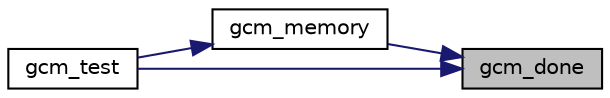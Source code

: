 digraph "gcm_done"
{
 // LATEX_PDF_SIZE
  edge [fontname="Helvetica",fontsize="10",labelfontname="Helvetica",labelfontsize="10"];
  node [fontname="Helvetica",fontsize="10",shape=record];
  rankdir="RL";
  Node9 [label="gcm_done",height=0.2,width=0.4,color="black", fillcolor="grey75", style="filled", fontcolor="black",tooltip="Terminate a GCM stream."];
  Node9 -> Node10 [dir="back",color="midnightblue",fontsize="10",style="solid",fontname="Helvetica"];
  Node10 [label="gcm_memory",height=0.2,width=0.4,color="black", fillcolor="white", style="filled",URL="$gcm__memory_8c.html#a43d9862e1013606d01bab2c57fef74f5",tooltip="Process an entire GCM packet in one call."];
  Node10 -> Node11 [dir="back",color="midnightblue",fontsize="10",style="solid",fontname="Helvetica"];
  Node11 [label="gcm_test",height=0.2,width=0.4,color="black", fillcolor="white", style="filled",URL="$gcm__test_8c.html#ae36c8eb6c2964df7e386f5f73bded5e7",tooltip="Test the GCM code."];
  Node9 -> Node11 [dir="back",color="midnightblue",fontsize="10",style="solid",fontname="Helvetica"];
}
